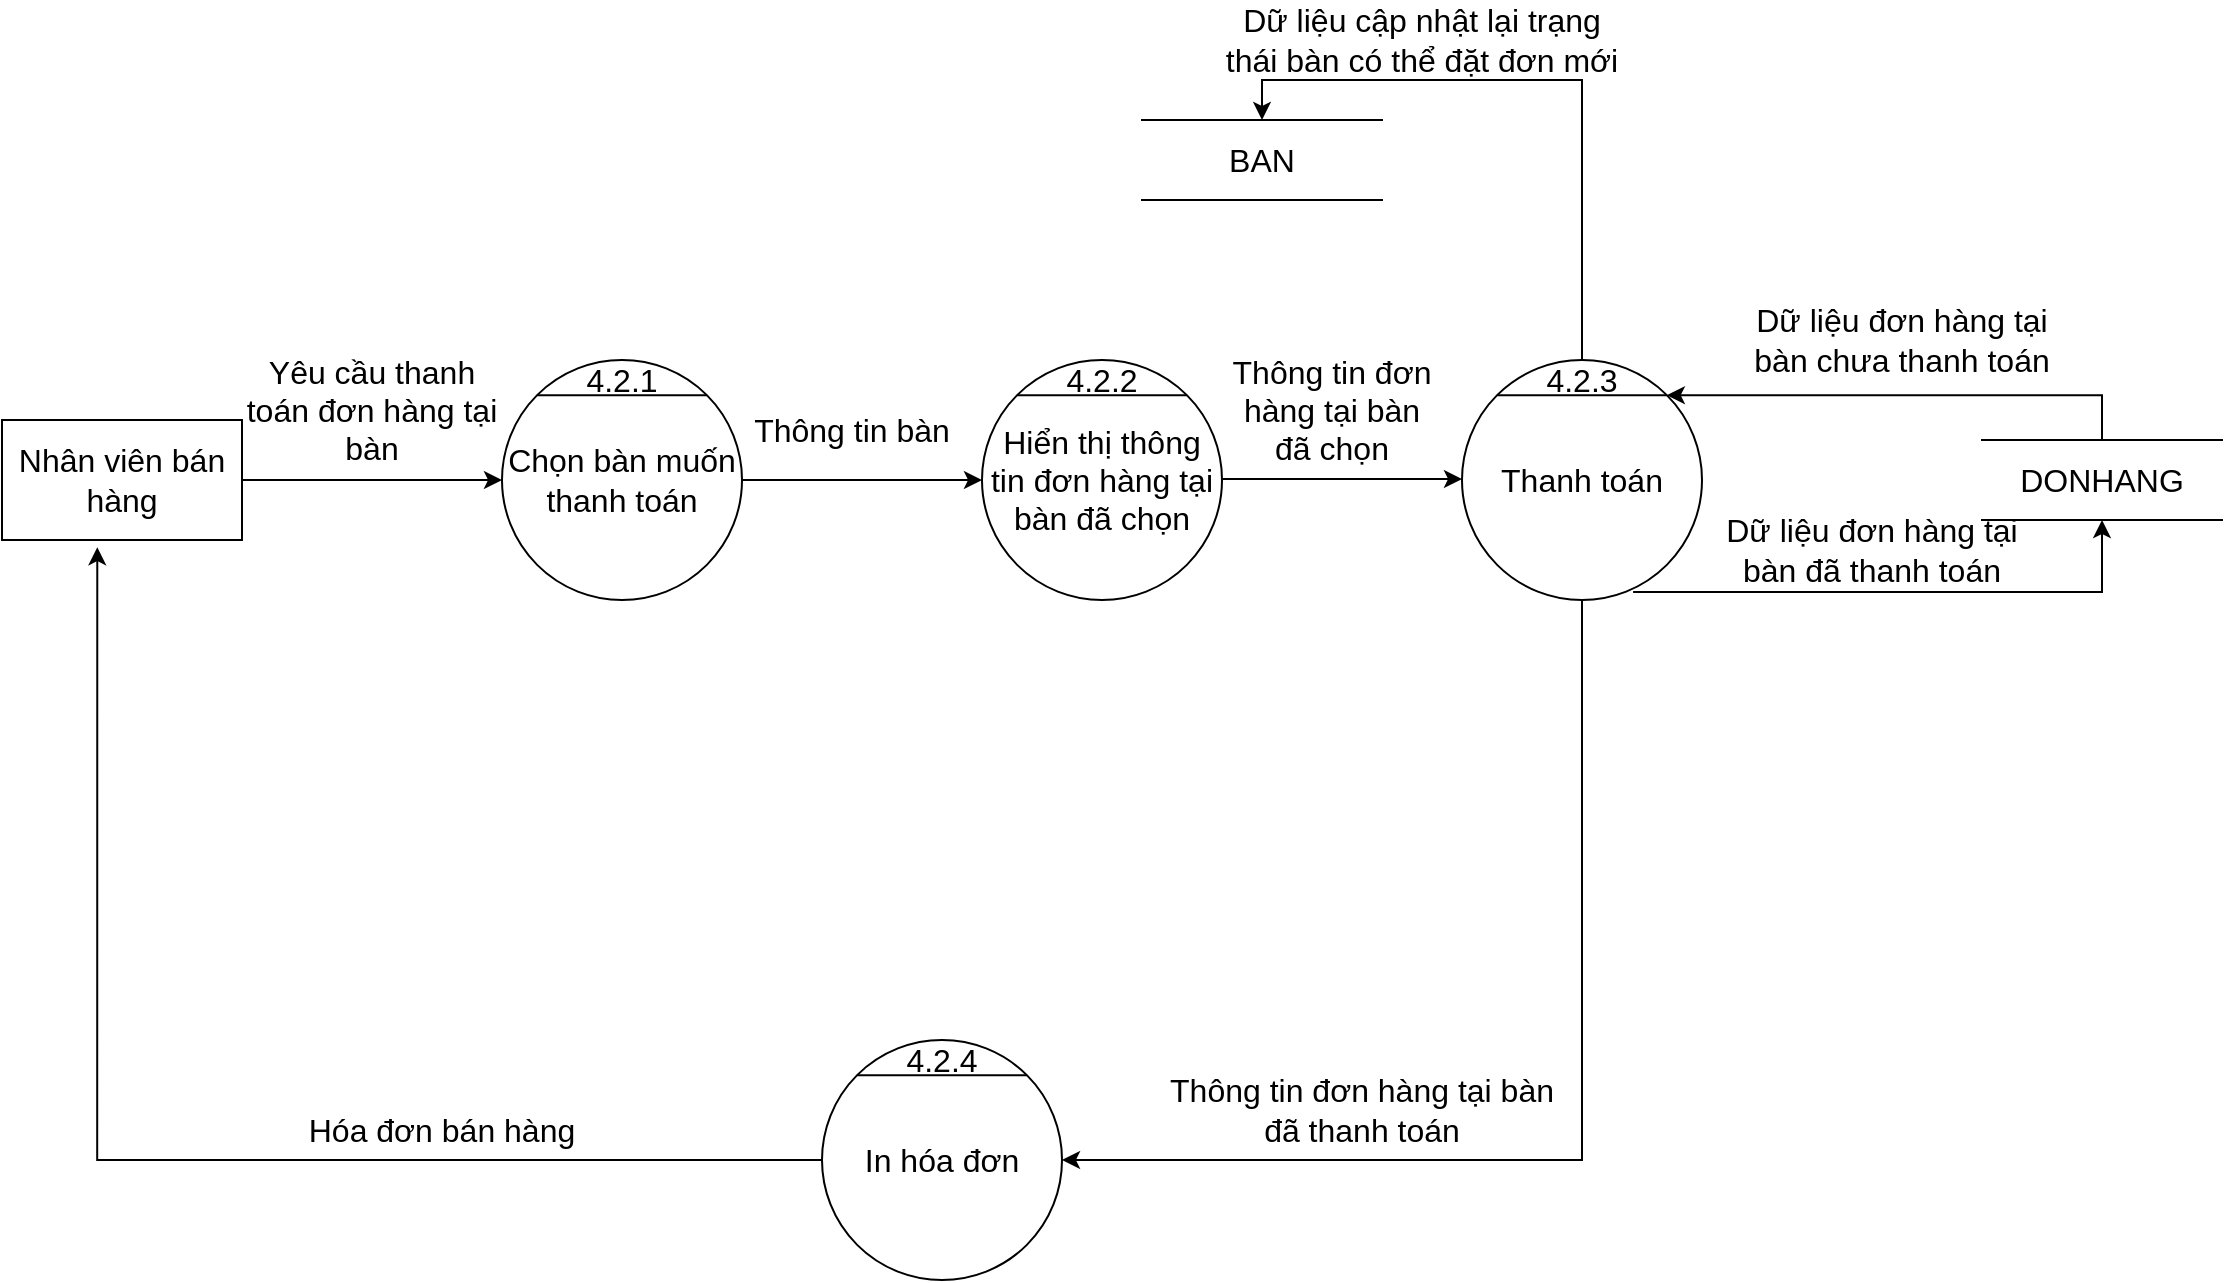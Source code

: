 <mxfile version="16.4.11" type="device"><diagram id="IQ94I1RFYiZsqxNc1DSt" name="Page-1"><mxGraphModel dx="1888" dy="641" grid="1" gridSize="10" guides="1" tooltips="1" connect="1" arrows="1" fold="1" page="1" pageScale="1" pageWidth="850" pageHeight="1100" math="0" shadow="0"><root><mxCell id="0"/><mxCell id="1" parent="0"/><mxCell id="SA0jacVSKhJhJ6wbGeAq-1" value="Chọn bàn muốn thanh toán" style="ellipse;whiteSpace=wrap;html=1;aspect=fixed;fontSize=16;" parent="1" vertex="1"><mxGeometry x="120" y="320" width="120" height="120" as="geometry"/></mxCell><mxCell id="SA0jacVSKhJhJ6wbGeAq-2" value="" style="endArrow=none;html=1;rounded=0;exitX=0;exitY=0;exitDx=0;exitDy=0;entryX=1;entryY=0;entryDx=0;entryDy=0;fontSize=16;" parent="1" source="SA0jacVSKhJhJ6wbGeAq-1" target="SA0jacVSKhJhJ6wbGeAq-1" edge="1"><mxGeometry width="50" height="50" relative="1" as="geometry"><mxPoint x="400" y="360" as="sourcePoint"/><mxPoint x="450" y="310" as="targetPoint"/></mxGeometry></mxCell><mxCell id="SA0jacVSKhJhJ6wbGeAq-3" value="4.2.1" style="text;html=1;strokeColor=none;fillColor=none;align=center;verticalAlign=middle;whiteSpace=wrap;rounded=0;fontSize=16;" parent="1" vertex="1"><mxGeometry x="160" y="320" width="40" height="20" as="geometry"/></mxCell><mxCell id="SA0jacVSKhJhJ6wbGeAq-4" value="Nhân viên bán hàng" style="rounded=0;whiteSpace=wrap;html=1;fontSize=16;" parent="1" vertex="1"><mxGeometry x="-130" y="350" width="120" height="60" as="geometry"/></mxCell><mxCell id="SA0jacVSKhJhJ6wbGeAq-5" value="Yêu cầu thanh toán đơn hàng tại bàn" style="text;html=1;strokeColor=none;fillColor=none;align=center;verticalAlign=middle;whiteSpace=wrap;rounded=0;fontSize=16;" parent="1" vertex="1"><mxGeometry x="-10" y="330" width="130" height="30" as="geometry"/></mxCell><mxCell id="SA0jacVSKhJhJ6wbGeAq-6" value="" style="endArrow=classic;html=1;rounded=0;exitX=1;exitY=0.5;exitDx=0;exitDy=0;entryX=0;entryY=0.5;entryDx=0;entryDy=0;" parent="1" source="SA0jacVSKhJhJ6wbGeAq-4" target="SA0jacVSKhJhJ6wbGeAq-1" edge="1"><mxGeometry width="50" height="50" relative="1" as="geometry"><mxPoint x="140" y="400" as="sourcePoint"/><mxPoint x="190" y="350" as="targetPoint"/></mxGeometry></mxCell><mxCell id="SA0jacVSKhJhJ6wbGeAq-33" value="&lt;font style=&quot;font-size: 16px&quot;&gt;DONHANG&lt;/font&gt;" style="shape=partialRectangle;whiteSpace=wrap;html=1;left=0;right=0;fillColor=none;" parent="1" vertex="1"><mxGeometry x="860" y="360" width="120" height="40" as="geometry"/></mxCell><mxCell id="SA0jacVSKhJhJ6wbGeAq-37" value="Dữ liệu đơn hàng tại bàn chưa thanh toán" style="text;html=1;strokeColor=none;fillColor=none;align=center;verticalAlign=middle;whiteSpace=wrap;rounded=0;fontSize=16;" parent="1" vertex="1"><mxGeometry x="740" y="290" width="160" height="40" as="geometry"/></mxCell><mxCell id="SA0jacVSKhJhJ6wbGeAq-38" value="Dữ liệu đơn hàng tại bàn đã thanh toán" style="text;html=1;strokeColor=none;fillColor=none;align=center;verticalAlign=middle;whiteSpace=wrap;rounded=0;fontSize=16;" parent="1" vertex="1"><mxGeometry x="730" y="400" width="150" height="30" as="geometry"/></mxCell><mxCell id="SA0jacVSKhJhJ6wbGeAq-45" value="BAN" style="shape=partialRectangle;whiteSpace=wrap;html=1;left=0;right=0;fillColor=none;fontSize=16;" parent="1" vertex="1"><mxGeometry x="440" y="200" width="120" height="40" as="geometry"/></mxCell><mxCell id="SA0jacVSKhJhJ6wbGeAq-48" value="Dữ liệu cập nhật lại trạng thái bàn có thể đặt đơn mới" style="text;html=1;strokeColor=none;fillColor=none;align=center;verticalAlign=middle;whiteSpace=wrap;rounded=0;fontSize=16;" parent="1" vertex="1"><mxGeometry x="480" y="140" width="200" height="40" as="geometry"/></mxCell><mxCell id="SA0jacVSKhJhJ6wbGeAq-49" value="Hiển thị thông tin đơn hàng tại bàn đã chọn" style="ellipse;whiteSpace=wrap;html=1;aspect=fixed;fontSize=16;" parent="1" vertex="1"><mxGeometry x="360" y="320" width="120" height="120" as="geometry"/></mxCell><mxCell id="SA0jacVSKhJhJ6wbGeAq-50" value="" style="endArrow=none;html=1;rounded=0;exitX=0;exitY=0;exitDx=0;exitDy=0;entryX=1;entryY=0;entryDx=0;entryDy=0;fontSize=16;" parent="1" source="SA0jacVSKhJhJ6wbGeAq-49" target="SA0jacVSKhJhJ6wbGeAq-49" edge="1"><mxGeometry width="50" height="50" relative="1" as="geometry"><mxPoint x="460" y="390" as="sourcePoint"/><mxPoint x="510" y="340" as="targetPoint"/></mxGeometry></mxCell><mxCell id="SA0jacVSKhJhJ6wbGeAq-51" value="4.2.2" style="text;html=1;strokeColor=none;fillColor=none;align=center;verticalAlign=middle;whiteSpace=wrap;rounded=0;fontSize=16;" parent="1" vertex="1"><mxGeometry x="400" y="320" width="40" height="20" as="geometry"/></mxCell><mxCell id="SA0jacVSKhJhJ6wbGeAq-55" value="Hóa đơn bán hàng" style="text;html=1;strokeColor=none;fillColor=none;align=center;verticalAlign=middle;whiteSpace=wrap;rounded=0;fontSize=16;" parent="1" vertex="1"><mxGeometry x="10" y="690" width="160" height="30" as="geometry"/></mxCell><mxCell id="_wzZViAORKt5maiYU3yj-1" value="" style="endArrow=classic;html=1;rounded=0;exitX=1;exitY=0.5;exitDx=0;exitDy=0;" parent="1" source="SA0jacVSKhJhJ6wbGeAq-1" edge="1"><mxGeometry width="50" height="50" relative="1" as="geometry"><mxPoint x="590" y="340" as="sourcePoint"/><mxPoint x="360" y="380" as="targetPoint"/></mxGeometry></mxCell><mxCell id="tZ3F7niaBYbxd6HF3YGb-2" value="Thông tin bàn" style="text;html=1;strokeColor=none;fillColor=none;align=center;verticalAlign=middle;whiteSpace=wrap;rounded=0;fontSize=16;" vertex="1" parent="1"><mxGeometry x="230" y="340" width="130" height="30" as="geometry"/></mxCell><mxCell id="tZ3F7niaBYbxd6HF3YGb-3" value="Thanh toán" style="ellipse;whiteSpace=wrap;html=1;aspect=fixed;fontSize=16;" vertex="1" parent="1"><mxGeometry x="600" y="320" width="120" height="120" as="geometry"/></mxCell><mxCell id="tZ3F7niaBYbxd6HF3YGb-4" value="" style="endArrow=none;html=1;rounded=0;exitX=0;exitY=0;exitDx=0;exitDy=0;entryX=1;entryY=0;entryDx=0;entryDy=0;fontSize=16;" edge="1" parent="1" source="tZ3F7niaBYbxd6HF3YGb-3" target="tZ3F7niaBYbxd6HF3YGb-3"><mxGeometry width="50" height="50" relative="1" as="geometry"><mxPoint x="700" y="390" as="sourcePoint"/><mxPoint x="750" y="340" as="targetPoint"/></mxGeometry></mxCell><mxCell id="tZ3F7niaBYbxd6HF3YGb-5" value="4.2.3" style="text;html=1;strokeColor=none;fillColor=none;align=center;verticalAlign=middle;whiteSpace=wrap;rounded=0;fontSize=16;" vertex="1" parent="1"><mxGeometry x="640" y="320" width="40" height="20" as="geometry"/></mxCell><mxCell id="tZ3F7niaBYbxd6HF3YGb-6" value="" style="endArrow=classic;html=1;rounded=0;exitX=1;exitY=0.5;exitDx=0;exitDy=0;" edge="1" parent="1"><mxGeometry width="50" height="50" relative="1" as="geometry"><mxPoint x="480" y="379.5" as="sourcePoint"/><mxPoint x="600" y="379.5" as="targetPoint"/></mxGeometry></mxCell><mxCell id="tZ3F7niaBYbxd6HF3YGb-7" value="Thông tin đơn hàng tại bàn&lt;br&gt;đã chọn" style="text;html=1;strokeColor=none;fillColor=none;align=center;verticalAlign=middle;whiteSpace=wrap;rounded=0;fontSize=16;" vertex="1" parent="1"><mxGeometry x="470" y="330" width="130" height="30" as="geometry"/></mxCell><mxCell id="tZ3F7niaBYbxd6HF3YGb-8" value="" style="edgeStyle=segmentEdgeStyle;endArrow=classic;html=1;rounded=0;entryX=0.5;entryY=0;entryDx=0;entryDy=0;exitX=0.5;exitY=0;exitDx=0;exitDy=0;" edge="1" parent="1" source="tZ3F7niaBYbxd6HF3YGb-5" target="SA0jacVSKhJhJ6wbGeAq-45"><mxGeometry width="50" height="50" relative="1" as="geometry"><mxPoint x="350" y="460" as="sourcePoint"/><mxPoint x="400" y="410" as="targetPoint"/><Array as="points"><mxPoint x="660" y="180"/><mxPoint x="500" y="180"/></Array></mxGeometry></mxCell><mxCell id="tZ3F7niaBYbxd6HF3YGb-9" value="" style="edgeStyle=segmentEdgeStyle;endArrow=classic;html=1;rounded=0;exitX=0.5;exitY=1;exitDx=0;exitDy=0;" edge="1" parent="1" source="tZ3F7niaBYbxd6HF3YGb-3"><mxGeometry width="50" height="50" relative="1" as="geometry"><mxPoint x="350" y="560" as="sourcePoint"/><mxPoint x="400" y="720" as="targetPoint"/><Array as="points"><mxPoint x="660" y="720"/></Array></mxGeometry></mxCell><mxCell id="tZ3F7niaBYbxd6HF3YGb-10" value="In hóa đơn" style="ellipse;whiteSpace=wrap;html=1;aspect=fixed;fontSize=16;" vertex="1" parent="1"><mxGeometry x="280" y="660" width="120" height="120" as="geometry"/></mxCell><mxCell id="tZ3F7niaBYbxd6HF3YGb-11" value="" style="endArrow=none;html=1;rounded=0;exitX=0;exitY=0;exitDx=0;exitDy=0;entryX=1;entryY=0;entryDx=0;entryDy=0;fontSize=16;" edge="1" parent="1" source="tZ3F7niaBYbxd6HF3YGb-10" target="tZ3F7niaBYbxd6HF3YGb-10"><mxGeometry width="50" height="50" relative="1" as="geometry"><mxPoint x="560" y="700" as="sourcePoint"/><mxPoint x="610" y="650" as="targetPoint"/></mxGeometry></mxCell><mxCell id="tZ3F7niaBYbxd6HF3YGb-12" value="4.2.4" style="text;html=1;strokeColor=none;fillColor=none;align=center;verticalAlign=middle;whiteSpace=wrap;rounded=0;fontSize=16;" vertex="1" parent="1"><mxGeometry x="320" y="660" width="40" height="20" as="geometry"/></mxCell><mxCell id="tZ3F7niaBYbxd6HF3YGb-13" value="" style="edgeStyle=segmentEdgeStyle;endArrow=classic;html=1;rounded=0;exitX=0;exitY=0.5;exitDx=0;exitDy=0;entryX=0.397;entryY=1.06;entryDx=0;entryDy=0;entryPerimeter=0;" edge="1" parent="1" source="tZ3F7niaBYbxd6HF3YGb-10" target="SA0jacVSKhJhJ6wbGeAq-4"><mxGeometry width="50" height="50" relative="1" as="geometry"><mxPoint x="350" y="670" as="sourcePoint"/><mxPoint x="400" y="620" as="targetPoint"/></mxGeometry></mxCell><mxCell id="tZ3F7niaBYbxd6HF3YGb-14" value="Thông tin đơn hàng tại bàn&lt;br&gt;đã thanh toán" style="text;html=1;strokeColor=none;fillColor=none;align=center;verticalAlign=middle;whiteSpace=wrap;rounded=0;fontSize=16;" vertex="1" parent="1"><mxGeometry x="450" y="680" width="200" height="30" as="geometry"/></mxCell><mxCell id="tZ3F7niaBYbxd6HF3YGb-17" value="" style="edgeStyle=segmentEdgeStyle;endArrow=classic;html=1;rounded=0;exitX=0.5;exitY=0;exitDx=0;exitDy=0;entryX=1;entryY=0;entryDx=0;entryDy=0;" edge="1" parent="1" source="SA0jacVSKhJhJ6wbGeAq-33" target="tZ3F7niaBYbxd6HF3YGb-3"><mxGeometry width="50" height="50" relative="1" as="geometry"><mxPoint x="510" y="470" as="sourcePoint"/><mxPoint x="780" y="440" as="targetPoint"/><Array as="points"><mxPoint x="920" y="338"/></Array></mxGeometry></mxCell><mxCell id="tZ3F7niaBYbxd6HF3YGb-18" value="" style="edgeStyle=segmentEdgeStyle;endArrow=classic;html=1;rounded=0;entryX=0.5;entryY=1;entryDx=0;entryDy=0;exitX=0.713;exitY=0.967;exitDx=0;exitDy=0;exitPerimeter=0;" edge="1" parent="1" source="tZ3F7niaBYbxd6HF3YGb-3" target="SA0jacVSKhJhJ6wbGeAq-33"><mxGeometry width="50" height="50" relative="1" as="geometry"><mxPoint x="510" y="470" as="sourcePoint"/><mxPoint x="560" y="420" as="targetPoint"/></mxGeometry></mxCell></root></mxGraphModel></diagram></mxfile>